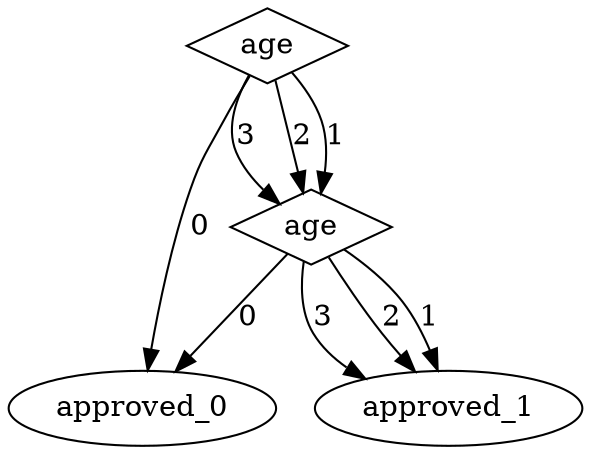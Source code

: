 digraph {
node [label=approved_1,style=""] approved_1
node [label=approved_1,style=""] approved_1
node [label=approved_1,style=""] approved_1
node [label=approved_0,style=""] approved_0
node [label=approved_0,style=""] approved_0
node [label=age,shape="diamond",style=""] 1
node [label=age,shape="diamond",style=""] 0

1 -> approved_1 [label="3"]
1 -> approved_1 [label="2"]
1 -> approved_1 [label="1"]
1 -> approved_0 [label="0"]
0 -> 1 [label="3"]
0 -> 1 [label="2"]
0 -> 1 [label="1"]
0 -> approved_0 [label="0"]
}